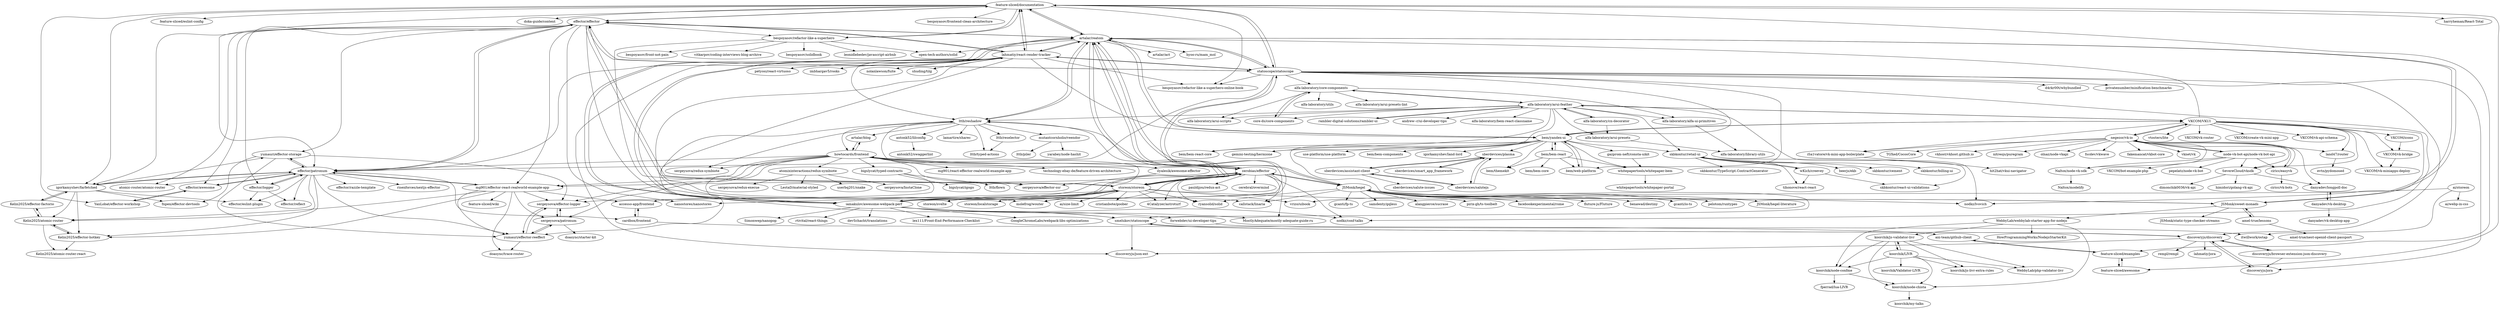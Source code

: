digraph G {
"feature-sliced/documentation" -> "effector/effector"
"feature-sliced/documentation" -> "effector/patronum"
"feature-sliced/documentation" -> "feature-sliced/eslint-config"
"feature-sliced/documentation" -> "bespoyasov/refactor-like-a-superhero"
"feature-sliced/documentation" -> "doka-guide/content" ["e"=1]
"feature-sliced/documentation" -> "feature-sliced/awesome"
"feature-sliced/documentation" -> "bespoyasov/frontend-clean-architecture" ["e"=1]
"feature-sliced/documentation" -> "artalar/reatom"
"feature-sliced/documentation" -> "igorkamyshev/farfetched"
"feature-sliced/documentation" -> "feature-sliced/examples"
"feature-sliced/documentation" -> "bespoyasov/refactor-like-a-superhero-online-book" ["e"=1]
"feature-sliced/documentation" -> "lahmatiy/react-render-tracker"
"feature-sliced/documentation" -> "statoscope/statoscope"
"feature-sliced/documentation" -> "harryheman/React-Total" ["e"=1]
"feature-sliced/documentation" -> "YanLobat/effector-workshop"
"effector/effector" -> "effector/patronum"
"effector/effector" -> "feature-sliced/documentation"
"effector/effector" -> "artalar/reatom"
"effector/effector" -> "igorkamyshev/farfetched"
"effector/effector" -> "effector/awesome"
"effector/effector" -> "lahmatiy/react-render-tracker"
"effector/effector" -> "statoscope/statoscope"
"effector/effector" -> "nanostores/nanostores" ["e"=1]
"effector/effector" -> "effector/logger"
"effector/effector" -> "mg901/effector-react-realworld-example-app"
"effector/effector" -> "atomic-router/atomic-router"
"effector/effector" -> "storeon/storeon"
"effector/effector" -> "molefrog/wouter" ["e"=1]
"effector/effector" -> "yumauri/effector-storage"
"effector/effector" -> "bespoyasov/refactor-like-a-superhero"
"lttb/reshadow" -> "mutantcornholio/veendor"
"lttb/reshadow" -> "lttb/reselector"
"lttb/reshadow" -> "lamartire/sharec" ["e"=1]
"lttb/reshadow" -> "artalar/reatom"
"lttb/reshadow" -> "lttb/typed-actions"
"lttb/reshadow" -> "antonk52/lilconfig"
"lttb/reshadow" -> "sergeysova/redux-symbiote"
"lttb/reshadow" -> "artalar/blog"
"lttb/reshadow" -> "howtocards/frontend"
"lttb/reshadow" -> "ilyalesik/awesome-effector"
"negezor/vk-io" -> "node-vk-bot-api/node-vk-bot-api"
"negezor/vk-io" -> "ciricc/easyvk"
"negezor/vk-io" -> "VKCOM/VKUI"
"negezor/vk-io" -> "nitreojs/puregram"
"negezor/vk-io" -> "Naltox/node-vk-sdk"
"negezor/vk-io" -> "olnaz/node-vkapi" ["e"=1]
"negezor/vk-io" -> "fscdev/vkwave" ["e"=1]
"negezor/vk-io" -> "iSa1vatore/vk-mini-app-boilerplate"
"negezor/vk-io" -> "danyadev/longpoll-doc"
"negezor/vk-io" -> "fakemancat/vkbot-core"
"negezor/vk-io" -> "vknet/vk" ["e"=1]
"negezor/vk-io" -> "TGXed/CocosCore"
"negezor/vk-io" -> "vkhost/vkhost.github.io"
"negezor/vk-io" -> "land47/router"
"negezor/vk-io" -> "SevereCloud/vksdk"
"storeon/storeon" -> "artalar/reatom"
"storeon/storeon" -> "zerobias/effector"
"storeon/storeon" -> "molefrog/wouter" ["e"=1]
"storeon/storeon" -> "iamakulov/awesome-webpack-perf"
"storeon/storeon" -> "ai/size-limit" ["e"=1]
"storeon/storeon" -> "cristianbote/goober" ["e"=1]
"storeon/storeon" -> "lttb/reshadow"
"storeon/storeon" -> "vrizo/uibook"
"storeon/storeon" -> "nanostores/nanostores" ["e"=1]
"storeon/storeon" -> "ryansolid/solid" ["e"=1]
"storeon/storeon" -> "storeon/svelte"
"storeon/storeon" -> "4Catalyzer/astroturf" ["e"=1]
"storeon/storeon" -> "effector/effector"
"storeon/storeon" -> "nodkz/lvovich" ["e"=1]
"storeon/storeon" -> "storeon/localstorage"
"zerobias/effector" -> "artalar/reatom"
"zerobias/effector" -> "howtocards/frontend"
"zerobias/effector" -> "storeon/storeon"
"zerobias/effector" -> "mg901/effector-react-realworld-example-app"
"zerobias/effector" -> "MostlyAdequate/mostly-adequate-guide-ru" ["e"=1]
"zerobias/effector" -> "JSMonk/hegel"
"zerobias/effector" -> "molefrog/wouter" ["e"=1]
"zerobias/effector" -> "lttb/reshadow"
"zerobias/effector" -> "ryansolid/solid" ["e"=1]
"zerobias/effector" -> "callstack/linaria" ["e"=1]
"zerobias/effector" -> "pauldijou/redux-act" ["e"=1]
"zerobias/effector" -> "nodkz/conf-talks" ["e"=1]
"zerobias/effector" -> "iamakulov/awesome-webpack-perf"
"zerobias/effector" -> "4Catalyzer/astroturf" ["e"=1]
"zerobias/effector" -> "cerebral/overmind" ["e"=1]
"bespoyasov/refactor-like-a-superhero" -> "feature-sliced/documentation"
"bespoyasov/refactor-like-a-superhero" -> "open-tech-authors/solid" ["e"=1]
"bespoyasov/refactor-like-a-superhero" -> "bespoyasov/solidbook"
"bespoyasov/refactor-like-a-superhero" -> "leonidlebedev/javascript-airbnb" ["e"=1]
"bespoyasov/refactor-like-a-superhero" -> "bespoyasov/front-not-pain" ["e"=1]
"bespoyasov/refactor-like-a-superhero" -> "vitkarpov/coding-interviews-blog-archive" ["e"=1]
"bespoyasov/refactor-like-a-superhero" -> "sergeysova/effector-ssr"
"bigslycat/typed-contracts" -> "bigslycat/igogo"
"bigslycat/typed-contracts" -> "lttb/flown" ["e"=1]
"bigslycat/typed-contracts" -> "sergeysova/effector-logger"
"JSMonk/hegel" -> "artalar/reatom"
"JSMonk/hegel" -> "JSMonk/sweet-monads"
"JSMonk/hegel" -> "zerobias/effector"
"JSMonk/hegel" -> "facebookexperimental/rome" ["e"=1]
"JSMonk/hegel" -> "ryansolid/solid" ["e"=1]
"JSMonk/hegel" -> "fluture-js/Fluture" ["e"=1]
"JSMonk/hegel" -> "benawad/destiny" ["e"=1]
"JSMonk/hegel" -> "gcanti/io-ts" ["e"=1]
"JSMonk/hegel" -> "pelotom/runtypes" ["e"=1]
"JSMonk/hegel" -> "JSMonk/hegel-literature"
"JSMonk/hegel" -> "gcanti/fp-ts" ["e"=1]
"JSMonk/hegel" -> "samdenty/gqless" ["e"=1]
"JSMonk/hegel" -> "alangpierce/sucrase" ["e"=1]
"JSMonk/hegel" -> "pirix-gh/ts-toolbelt" ["e"=1]
"JSMonk/hegel" -> "callstack/linaria" ["e"=1]
"VKCOM/VKUI" -> "VKCOM/icons"
"VKCOM/VKUI" -> "iSa1vatore/vk-mini-app-boilerplate"
"VKCOM/VKUI" -> "bem/yandex-ui"
"VKCOM/VKUI" -> "negezor/vk-io"
"VKCOM/VKUI" -> "VKCOM/vk-bridge"
"VKCOM/VKUI" -> "land47/router"
"VKCOM/VKUI" -> "alfa-laboratory/arui-feather"
"VKCOM/VKUI" -> "VKCOM/create-vk-mini-app"
"VKCOM/VKUI" -> "VKCOM/vk-miniapps-deploy"
"VKCOM/VKUI" -> "VKCOM/vk-api-schema" ["e"=1]
"VKCOM/VKUI" -> "SevereCloud/vksdk"
"VKCOM/VKUI" -> "artalar/reatom"
"VKCOM/VKUI" -> "vtosters/lite" ["e"=1]
"VKCOM/VKUI" -> "VKCOM/vk-router"
"VKCOM/VKUI" -> "nodkz/lvovich" ["e"=1]
"VKCOM/icons" -> "VKCOM/vk-bridge"
"danyadev/vk-desktop" -> "danyadev/longpoll-doc"
"danyadev/vk-desktop" -> "danyadev/vk-desktop-app"
"alfa-laboratory/cn-decorator" -> "alfa-laboratory/arui-presets"
"alfa-laboratory/cn-decorator" -> "alfa-laboratory/arui-feather"
"amel-true/lessons" -> "JSMonk/sweet-monads"
"amel-true/lessons" -> "amel-true/nest-openid-client-passport"
"ciricc/easyvk" -> "negezor/vk-io"
"ciricc/easyvk" -> "ciricc/vk-bots"
"skbkontur/retail-ui" -> "wKich/creevey"
"skbkontur/retail-ui" -> "tihonove/react-react"
"skbkontur/retail-ui" -> "beerjs/ekb"
"skbkontur/retail-ui" -> "skbkontur/cement"
"skbkontur/retail-ui" -> "skbkontur/billing-ui"
"skbkontur/retail-ui" -> "skbkontur/TypeScript.ContractGenerator"
"skbkontur/retail-ui" -> "skbkontur/react-ui-validations"
"discoveryjs/discovery" -> "discoveryjs/browser-extension-json-discovery"
"discoveryjs/discovery" -> "discoveryjs/jora"
"discoveryjs/discovery" -> "lahmatiy/jora"
"discoveryjs/discovery" -> "discoveryjs/json-ext"
"discoveryjs/discovery" -> "rempl/rempl" ["e"=1]
"discoveryjs/discovery" -> "smelukov/statoscope"
"lahmatiy/react-render-tracker" -> "statoscope/statoscope"
"lahmatiy/react-render-tracker" -> "artalar/reatom"
"lahmatiy/react-render-tracker" -> "iamakulov/awesome-webpack-perf"
"lahmatiy/react-render-tracker" -> "petyosi/react-virtuoso" ["e"=1]
"lahmatiy/react-render-tracker" -> "effector/effector"
"lahmatiy/react-render-tracker" -> "smelukov/statoscope"
"lahmatiy/react-render-tracker" -> "callstack/linaria" ["e"=1]
"lahmatiy/react-render-tracker" -> "imbhargav5/rooks" ["e"=1]
"lahmatiy/react-render-tracker" -> "bespoyasov/refactor-like-a-superhero-online-book" ["e"=1]
"lahmatiy/react-render-tracker" -> "nolanlawson/fuite" ["e"=1]
"lahmatiy/react-render-tracker" -> "feature-sliced/documentation"
"lahmatiy/react-render-tracker" -> "bem/yandex-ui"
"lahmatiy/react-render-tracker" -> "discoveryjs/json-ext"
"lahmatiy/react-render-tracker" -> "shuding/tilg" ["e"=1]
"lahmatiy/react-render-tracker" -> "lttb/reshadow"
"land47/router" -> "evtn/pydomosed"
"SevereCloud/vksdk" -> "himidori/golang-vk-api"
"SevereCloud/vksdk" -> "danyadev/longpoll-doc"
"SevereCloud/vksdk" -> "dimonchik0036/vk-api"
"bem/web-platform" -> "bem/yandex-ui"
"bem/yandex-ui" -> "bem/bem-react"
"bem/yandex-ui" -> "bem/web-platform"
"bem/yandex-ui" -> "bem/bem-react-core" ["e"=1]
"bem/yandex-ui" -> "whitepapertools/whitepaper-bem"
"bem/yandex-ui" -> "use-platform/use-platform"
"bem/yandex-ui" -> "gazprom-neft/consta-uikit"
"bem/yandex-ui" -> "bem/bem-components" ["e"=1]
"bem/yandex-ui" -> "smelukov/statoscope"
"bem/yandex-ui" -> "VKCOM/VKUI"
"bem/yandex-ui" -> "skbkontur/retail-ui"
"bem/yandex-ui" -> "igorkamyshev/land-lord"
"bem/yandex-ui" -> "artalar/reatom"
"bem/yandex-ui" -> "bem/themekit"
"bem/yandex-ui" -> "gemini-testing/hermione" ["e"=1]
"bem/yandex-ui" -> "sberdevices/plasma"
"alfa-laboratory/arui-feather" -> "alfa-laboratory/cn-decorator"
"alfa-laboratory/arui-feather" -> "alfa-laboratory/core-components"
"alfa-laboratory/arui-feather" -> "alfa-laboratory/arui-presets"
"alfa-laboratory/arui-feather" -> "rambler-digital-solutions/rambler-ui"
"alfa-laboratory/arui-feather" -> "alfa-laboratory/arui-scripts"
"alfa-laboratory/arui-feather" -> "bem/bem-react-core" ["e"=1]
"alfa-laboratory/arui-feather" -> "alfa-laboratory/alfa-ui-primitives"
"alfa-laboratory/arui-feather" -> "lttb/reshadow"
"alfa-laboratory/arui-feather" -> "andrew--r/ui-developer-tips" ["e"=1]
"alfa-laboratory/arui-feather" -> "VKCOM/VKUI"
"alfa-laboratory/arui-feather" -> "gemini-testing/hermione" ["e"=1]
"alfa-laboratory/arui-feather" -> "nodkz/lvovich" ["e"=1]
"alfa-laboratory/arui-feather" -> "alfa-laboratory/bem-react-classname"
"alfa-laboratory/arui-feather" -> "core-ds/core-components"
"alfa-laboratory/arui-feather" -> "skbkontur/retail-ui"
"howtocards/frontend" -> "sergeysova/effector-logger"
"howtocards/frontend" -> "ilyalesik/awesome-effector"
"howtocards/frontend" -> "atomixinteractions/redux-symbiote"
"howtocards/frontend" -> "sergeysova/patronum"
"howtocards/frontend" -> "accesso-app/frontend"
"howtocards/frontend" -> "artalar/blog"
"howtocards/frontend" -> "zerobias/effector"
"howtocards/frontend" -> "sergeysova/effector-ssr"
"howtocards/frontend" -> "yumauri/effector-reeffect"
"howtocards/frontend" -> "effector/patronum"
"howtocards/frontend" -> "mg901/effector-react-realworld-example-app"
"howtocards/frontend" -> "bigslycat/typed-contracts"
"howtocards/frontend" -> "mg901/react-effector-realworld-example-app"
"howtocards/frontend" -> "sergeysova/redux-symbiote"
"howtocards/frontend" -> "technology-ebay-de/feature-driven-architecture"
"gazprom-neft/consta-uikit" -> "whitepapertools/whitepaper-bem"
"koorchik/LIVR" -> "koorchik/js-validator-livr"
"koorchik/LIVR" -> "koorchik/node-confme"
"koorchik/LIVR" -> "WebbyLab/php-validator-livr"
"koorchik/LIVR" -> "koorchik/Validator-LIVR"
"koorchik/LIVR" -> "koorchik/node-chista"
"koorchik/LIVR" -> "koorchik/js-livr-extra-rules"
"rambler-digital-solutions/rambler-ui" -> "alfa-laboratory/arui-feather"
"forwebdev/ui-developer-tips" -> "itwillwork/ostap"
"cardbox/frontend" -> "accesso-app/frontend"
"cardbox/frontend" -> "ani-team/github-client"
"effector/patronum" -> "igorkamyshev/farfetched"
"effector/patronum" -> "effector/logger"
"effector/patronum" -> "yumauri/effector-storage"
"effector/patronum" -> "effector/eslint-plugin"
"effector/patronum" -> "effector/reflect"
"effector/patronum" -> "effector/razzle-template"
"effector/patronum" -> "effector/awesome"
"effector/patronum" -> "atomic-router/atomic-router"
"effector/patronum" -> "cardbox/frontend"
"effector/patronum" -> "mg901/effector-react-realworld-example-app"
"effector/patronum" -> "effector/effector"
"effector/patronum" -> "Kelin2025/atomic-router"
"effector/patronum" -> "Kelin2025/effector-hotkey"
"effector/patronum" -> "risenforces/nextjs-effector"
"effector/patronum" -> "yumauri/effector-reeffect"
"danyadev/longpoll-doc" -> "danyadev/vk-desktop"
"artalar/reatom" -> "zerobias/effector"
"artalar/reatom" -> "effector/effector"
"artalar/reatom" -> "lttb/reshadow"
"artalar/reatom" -> "statoscope/statoscope"
"artalar/reatom" -> "JSMonk/sweet-monads"
"artalar/reatom" -> "storeon/storeon"
"artalar/reatom" -> "lahmatiy/react-render-tracker"
"artalar/reatom" -> "iamakulov/awesome-webpack-perf"
"artalar/reatom" -> "JSMonk/hegel"
"artalar/reatom" -> "effector/patronum"
"artalar/reatom" -> "hyoo-ru/mam_mol"
"artalar/reatom" -> "bem/yandex-ui"
"artalar/reatom" -> "feature-sliced/documentation"
"artalar/reatom" -> "open-tech-authors/solid" ["e"=1]
"artalar/reatom" -> "artalar/act"
"ani-team/github-client" -> "feature-sliced/examples"
"iamakulov/awesome-webpack-perf" -> "GoogleChromeLabs/webpack-libs-optimizations" ["e"=1]
"iamakulov/awesome-webpack-perf" -> "artalar/reatom"
"iamakulov/awesome-webpack-perf" -> "lahmatiy/react-render-tracker"
"iamakulov/awesome-webpack-perf" -> "statoscope/statoscope"
"iamakulov/awesome-webpack-perf" -> "lttb/reshadow"
"iamakulov/awesome-webpack-perf" -> "storeon/storeon"
"iamakulov/awesome-webpack-perf" -> "zerobias/effector"
"iamakulov/awesome-webpack-perf" -> "MostlyAdequate/mostly-adequate-guide-ru" ["e"=1]
"iamakulov/awesome-webpack-perf" -> "smelukov/statoscope"
"iamakulov/awesome-webpack-perf" -> "forwebdev/ui-developer-tips"
"iamakulov/awesome-webpack-perf" -> "Simonwep/nanopop" ["e"=1]
"iamakulov/awesome-webpack-perf" -> "rtivital/react-things" ["e"=1]
"iamakulov/awesome-webpack-perf" -> "nodkz/conf-talks" ["e"=1]
"iamakulov/awesome-webpack-perf" -> "devSchacht/translations" ["e"=1]
"iamakulov/awesome-webpack-perf" -> "lex111/Front-End-Performance-Checklist" ["e"=1]
"JSMonk/sweet-monads" -> "artalar/reatom"
"JSMonk/sweet-monads" -> "JSMonk/hegel"
"JSMonk/sweet-monads" -> "amel-true/lessons"
"JSMonk/sweet-monads" -> "WebbyLab/webbylab-starter-app-for-nodejs"
"JSMonk/sweet-monads" -> "JSMonk/static-type-checker-streams"
"koorchik/js-validator-livr" -> "koorchik/LIVR"
"koorchik/js-validator-livr" -> "koorchik/node-confme"
"koorchik/js-validator-livr" -> "koorchik/node-chista"
"koorchik/js-validator-livr" -> "WebbyLab/php-validator-livr"
"koorchik/js-validator-livr" -> "koorchik/js-livr-extra-rules"
"sberdevices/smart_app_framework" -> "sberdevices/plasma"
"feature-sliced/awesome" -> "feature-sliced/examples"
"sberdevices/assistant-client" -> "sberdevices/plasma"
"sberdevices/assistant-client" -> "sberdevices/salutejs"
"sberdevices/assistant-client" -> "sberdevices/salute-issues"
"sberdevices/salutejs" -> "sberdevices/assistant-client"
"sberdevices/salutejs" -> "sberdevices/plasma"
"alfa-laboratory/core-components" -> "core-ds/core-components"
"alfa-laboratory/core-components" -> "alfa-laboratory/utils"
"alfa-laboratory/core-components" -> "alfa-laboratory/arui-presets-lint"
"alfa-laboratory/core-components" -> "alfa-laboratory/arui-scripts"
"alfa-laboratory/core-components" -> "alfa-laboratory/arui-feather"
"alfa-laboratory/core-components" -> "alfa-laboratory/alfa-ui-primitives"
"statoscope/statoscope" -> "artalar/reatom"
"statoscope/statoscope" -> "lahmatiy/react-render-tracker"
"statoscope/statoscope" -> "discoveryjs/discovery"
"statoscope/statoscope" -> "iamakulov/awesome-webpack-perf"
"statoscope/statoscope" -> "effector/effector"
"statoscope/statoscope" -> "effector/patronum"
"statoscope/statoscope" -> "discoveryjs/jora"
"statoscope/statoscope" -> "d4rkr00t/whybundled" ["e"=1]
"statoscope/statoscope" -> "privatenumber/minification-benchmarks" ["e"=1]
"statoscope/statoscope" -> "feature-sliced/documentation"
"statoscope/statoscope" -> "bespoyasov/refactor-like-a-superhero-online-book" ["e"=1]
"statoscope/statoscope" -> "alfa-laboratory/core-components"
"statoscope/statoscope" -> "bem/yandex-ui"
"statoscope/statoscope" -> "nodkz/conf-talks" ["e"=1]
"statoscope/statoscope" -> "bem/web-platform"
"iSa1vatore/vk-mini-app-boilerplate" -> "hit2hat/vkui-navigator"
"koorchik/node-chista" -> "koorchik/my-talks"
"sberdevices/plasma" -> "sberdevices/assistant-client"
"sberdevices/plasma" -> "sberdevices/salutejs"
"sberdevices/plasma" -> "sberdevices/smart_app_framework"
"node-vk-bot-api/node-vk-bot-api" -> "negezor/vk-io"
"node-vk-bot-api/node-vk-bot-api" -> "ciricc/easyvk"
"node-vk-bot-api/node-vk-bot-api" -> "VKCOM/bot-example-php" ["e"=1]
"node-vk-bot-api/node-vk-bot-api" -> "Naltox/node-vk-sdk"
"node-vk-bot-api/node-vk-bot-api" -> "SevereCloud/vksdk"
"node-vk-bot-api/node-vk-bot-api" -> "pepelatz/node-vk-bot"
"smelukov/statoscope" -> "discoveryjs/json-ext"
"smelukov/statoscope" -> "discoveryjs/discovery"
"artalar/blog" -> "howtocards/frontend"
"feature-sliced/examples" -> "ani-team/github-client"
"feature-sliced/examples" -> "feature-sliced/awesome"
"WebbyLab/webbylab-starter-app-for-nodejs" -> "koorchik/node-chista"
"WebbyLab/webbylab-starter-app-for-nodejs" -> "koorchik/node-confme"
"WebbyLab/webbylab-starter-app-for-nodejs" -> "koorchik/js-validator-livr"
"WebbyLab/webbylab-starter-app-for-nodejs" -> "HowProgrammingWorks/NodejsStarterKit" ["e"=1]
"atomixinteractions/redux-symbiote" -> "sergeysova/InstaClone"
"atomixinteractions/redux-symbiote" -> "sergeysova/redux-execue"
"atomixinteractions/redux-symbiote" -> "LestaD/material-styled"
"atomixinteractions/redux-symbiote" -> "userbq201/snake"
"core-ds/core-components" -> "alfa-laboratory/core-components"
"ai/storeon" -> "vrizo/uibook"
"ai/storeon" -> "ai/webp-in-css" ["e"=1]
"ai/storeon" -> "itwillwork/ostap"
"koorchik/node-confme" -> "fperrad/lua-LIVR"
"koorchik/node-confme" -> "koorchik/node-chista"
"Naltox/node-vk-sdk" -> "Naltox/modelify" ["e"=1]
"lttb/reselector" -> "lttb/typed-actions"
"mg901/effector-react-realworld-example-app" -> "yumauri/effector-reeffect"
"mg901/effector-react-realworld-example-app" -> "Kelin2025/atomic-router"
"mg901/effector-react-realworld-example-app" -> "doasync/trace-router"
"mg901/effector-react-realworld-example-app" -> "sergeysova/patronum"
"mg901/effector-react-realworld-example-app" -> "feature-sliced/wiki"
"mg901/effector-react-realworld-example-app" -> "effector/patronum"
"mg901/effector-react-realworld-example-app" -> "sergeysova/effector-logger"
"mg901/effector-react-realworld-example-app" -> "accesso-app/frontend"
"mg901/effector-react-realworld-example-app" -> "Kelin2025/effector-hotkey"
"bem/bem-react" -> "bem/yandex-ui"
"bem/bem-react" -> "bem/themekit"
"bem/bem-react" -> "bem/web-platform"
"bem/bem-react" -> "whitepapertools/whitepaper-bem"
"bem/bem-react" -> "bem/bem-core" ["e"=1]
"alfa-laboratory/alfa-ui-primitives" -> "alfa-laboratory/library-utils"
"effector/awesome" -> "YanLobat/effector-workshop"
"effector/awesome" -> "effector/patronum"
"VKCOM/vk-bridge" -> "VKCOM/vk-miniapps-deploy"
"YanLobat/effector-workshop" -> "effector/awesome"
"antonk52/lilconfig" -> "antonk52/swaggerlint"
"wKich/creevey" -> "skbkontur/retail-ui"
"wKich/creevey" -> "tihonove/react-react"
"wKich/creevey" -> "skbkontur/react-ui-validations"
"igorkamyshev/farfetched" -> "Kelin2025/effector-factorio"
"igorkamyshev/farfetched" -> "effector/patronum"
"igorkamyshev/farfetched" -> "Kelin2025/atomic-router"
"igorkamyshev/farfetched" -> "fnpen/effector-devtools"
"igorkamyshev/farfetched" -> "yumauri/effector-storage"
"igorkamyshev/farfetched" -> "effector/eslint-plugin"
"igorkamyshev/farfetched" -> "Kelin2025/effector-hotkey"
"alfa-laboratory/arui-presets" -> "alfa-laboratory/library-utils"
"discoveryjs/browser-extension-json-discovery" -> "discoveryjs/discovery"
"discoveryjs/browser-extension-json-discovery" -> "discoveryjs/jora"
"ilyalesik/awesome-effector" -> "sergeysova/effector-ssr"
"accesso-app/frontend" -> "cardbox/frontend"
"effector/logger" -> "effector/patronum"
"effector/logger" -> "effector/reflect"
"effector/logger" -> "effector/eslint-plugin"
"sergeysova/effector-logger" -> "sergeysova/patronum"
"sergeysova/effector-logger" -> "yumauri/effector-reeffect"
"sergeysova/patronum" -> "sergeysova/effector-logger"
"sergeysova/patronum" -> "yumauri/effector-reeffect"
"sergeysova/patronum" -> "doasync/starter-kit"
"yumauri/effector-storage" -> "effector/patronum"
"yumauri/effector-storage" -> "yumauri/effector-reeffect"
"yumauri/effector-storage" -> "fnpen/effector-devtools"
"yumauri/effector-storage" -> "sergeysova/effector-logger"
"discoveryjs/jora" -> "discoveryjs/discovery"
"Kelin2025/effector-factorio" -> "Kelin2025/atomic-router"
"Kelin2025/effector-factorio" -> "igorkamyshev/farfetched"
"whitepapertools/whitepaper-bem" -> "whitepapertools/whitepaper-portal"
"Kelin2025/atomic-router" -> "Kelin2025/atomic-router-react"
"Kelin2025/atomic-router" -> "Kelin2025/effector-hotkey"
"Kelin2025/atomic-router" -> "Kelin2025/effector-factorio"
"Kelin2025/effector-hotkey" -> "Kelin2025/atomic-router-react"
"Kelin2025/effector-hotkey" -> "Kelin2025/atomic-router"
"yumauri/effector-reeffect" -> "sergeysova/patronum"
"yumauri/effector-reeffect" -> "sergeysova/effector-logger"
"yumauri/effector-reeffect" -> "doasync/trace-router"
"mutantcornholio/veendor" -> "yarabey/node-hashit"
"mutantcornholio/veendor" -> "lttb/piler"
"feature-sliced/documentation" ["l"="6.992,-22.79"]
"effector/effector" ["l"="7.007,-22.766"]
"effector/patronum" ["l"="6.966,-22.755"]
"feature-sliced/eslint-config" ["l"="6.968,-22.821"]
"bespoyasov/refactor-like-a-superhero" ["l"="6.984,-22.743"]
"doka-guide/content" ["l"="6.963,-24.017"]
"feature-sliced/awesome" ["l"="6.942,-22.812"]
"bespoyasov/frontend-clean-architecture" ["l"="27.507,-35.964"]
"artalar/reatom" ["l"="7.06,-22.771"]
"igorkamyshev/farfetched" ["l"="6.95,-22.751"]
"feature-sliced/examples" ["l"="6.928,-22.8"]
"bespoyasov/refactor-like-a-superhero-online-book" ["l"="6.884,-24.102"]
"lahmatiy/react-render-tracker" ["l"="7.037,-22.796"]
"statoscope/statoscope" ["l"="7.029,-22.816"]
"harryheman/React-Total" ["l"="6.997,-24.054"]
"YanLobat/effector-workshop" ["l"="6.962,-22.802"]
"effector/awesome" ["l"="6.965,-22.782"]
"nanostores/nanostores" ["l"="29.25,-27.242"]
"effector/logger" ["l"="6.95,-22.771"]
"mg901/effector-react-realworld-example-app" ["l"="6.97,-22.717"]
"atomic-router/atomic-router" ["l"="6.977,-22.77"]
"storeon/storeon" ["l"="7.087,-22.751"]
"molefrog/wouter" ["l"="25.987,-25.883"]
"yumauri/effector-storage" ["l"="6.964,-22.732"]
"lttb/reshadow" ["l"="7.065,-22.726"]
"mutantcornholio/veendor" ["l"="7.084,-22.671"]
"lttb/reselector" ["l"="7.061,-22.697"]
"lamartire/sharec" ["l"="6.636,-23.922"]
"lttb/typed-actions" ["l"="7.069,-22.686"]
"antonk52/lilconfig" ["l"="7.061,-22.659"]
"sergeysova/redux-symbiote" ["l"="7.04,-22.685"]
"artalar/blog" ["l"="7.021,-22.681"]
"howtocards/frontend" ["l"="6.997,-22.693"]
"ilyalesik/awesome-effector" ["l"="7.023,-22.703"]
"negezor/vk-io" ["l"="7.103,-23.005"]
"node-vk-bot-api/node-vk-bot-api" ["l"="7.104,-23.037"]
"ciricc/easyvk" ["l"="7.127,-23.035"]
"VKCOM/VKUI" ["l"="7.1,-22.927"]
"nitreojs/puregram" ["l"="7.063,-23.036"]
"Naltox/node-vk-sdk" ["l"="7.087,-23.031"]
"olnaz/node-vkapi" ["l"="25.243,-35.222"]
"fscdev/vkwave" ["l"="-31.174,-19.288"]
"iSa1vatore/vk-mini-app-boilerplate" ["l"="7.118,-22.977"]
"danyadev/longpoll-doc" ["l"="7.079,-23.053"]
"fakemancat/vkbot-core" ["l"="7.13,-23.01"]
"vknet/vk" ["l"="-31.335,-19.154"]
"TGXed/CocosCore" ["l"="7.084,-22.994"]
"vkhost/vkhost.github.io" ["l"="7.143,-23.019"]
"land47/router" ["l"="7.091,-22.972"]
"SevereCloud/vksdk" ["l"="7.072,-23.009"]
"zerobias/effector" ["l"="7.043,-22.73"]
"iamakulov/awesome-webpack-perf" ["l"="7.075,-22.786"]
"ai/size-limit" ["l"="26.02,-26.089"]
"cristianbote/goober" ["l"="25.916,-25.851"]
"vrizo/uibook" ["l"="7.178,-22.735"]
"ryansolid/solid" ["l"="26.026,-25.944"]
"storeon/svelte" ["l"="7.124,-22.737"]
"4Catalyzer/astroturf" ["l"="25.905,-25.924"]
"nodkz/lvovich" ["l"="6.751,-23.924"]
"storeon/localstorage" ["l"="7.131,-22.753"]
"MostlyAdequate/mostly-adequate-guide-ru" ["l"="6.897,-23.971"]
"JSMonk/hegel" ["l"="7.097,-22.707"]
"callstack/linaria" ["l"="25.964,-26.033"]
"pauldijou/redux-act" ["l"="25.501,-26.669"]
"nodkz/conf-talks" ["l"="6.878,-23.978"]
"cerebral/overmind" ["l"="25.659,-26.018"]
"open-tech-authors/solid" ["l"="6.913,-24.023"]
"bespoyasov/solidbook" ["l"="6.926,-22.712"]
"leonidlebedev/javascript-airbnb" ["l"="6.936,-24.021"]
"bespoyasov/front-not-pain" ["l"="7.021,-23.95"]
"vitkarpov/coding-interviews-blog-archive" ["l"="6.81,-24.159"]
"sergeysova/effector-ssr" ["l"="6.998,-22.713"]
"bigslycat/typed-contracts" ["l"="6.965,-22.66"]
"bigslycat/igogo" ["l"="6.945,-22.639"]
"lttb/flown" ["l"="29.407,-28.296"]
"sergeysova/effector-logger" ["l"="6.972,-22.692"]
"JSMonk/sweet-monads" ["l"="7.131,-22.698"]
"facebookexperimental/rome" ["l"="26.039,-25.97"]
"fluture-js/Fluture" ["l"="27.707,-28.649"]
"benawad/destiny" ["l"="26.097,-25.919"]
"gcanti/io-ts" ["l"="28.86,-27.09"]
"pelotom/runtypes" ["l"="28.858,-27.066"]
"JSMonk/hegel-literature" ["l"="7.116,-22.668"]
"gcanti/fp-ts" ["l"="28.903,-27.102"]
"samdenty/gqless" ["l"="25.858,-25.92"]
"alangpierce/sucrase" ["l"="26.16,-25.913"]
"pirix-gh/ts-toolbelt" ["l"="28.812,-27.005"]
"VKCOM/icons" ["l"="7.131,-22.955"]
"bem/yandex-ui" ["l"="7.079,-22.865"]
"VKCOM/vk-bridge" ["l"="7.112,-22.95"]
"alfa-laboratory/arui-feather" ["l"="7.14,-22.861"]
"VKCOM/create-vk-mini-app" ["l"="7.084,-22.951"]
"VKCOM/vk-miniapps-deploy" ["l"="7.126,-22.936"]
"VKCOM/vk-api-schema" ["l"="48.418,-2.831"]
"vtosters/lite" ["l"="-32.614,-21.22"]
"VKCOM/vk-router" ["l"="7.071,-22.941"]
"danyadev/vk-desktop" ["l"="7.071,-23.083"]
"danyadev/vk-desktop-app" ["l"="7.065,-23.109"]
"alfa-laboratory/cn-decorator" ["l"="7.156,-22.883"]
"alfa-laboratory/arui-presets" ["l"="7.171,-22.874"]
"amel-true/lessons" ["l"="7.158,-22.672"]
"amel-true/nest-openid-client-passport" ["l"="7.178,-22.656"]
"ciricc/vk-bots" ["l"="7.143,-23.052"]
"skbkontur/retail-ui" ["l"="7.202,-22.883"]
"wKich/creevey" ["l"="7.243,-22.887"]
"tihonove/react-react" ["l"="7.225,-22.894"]
"beerjs/ekb" ["l"="7.214,-22.913"]
"skbkontur/cement" ["l"="7.237,-22.913"]
"skbkontur/billing-ui" ["l"="7.218,-22.867"]
"skbkontur/TypeScript.ContractGenerator" ["l"="7.235,-22.864"]
"skbkontur/react-ui-validations" ["l"="7.225,-22.882"]
"discoveryjs/discovery" ["l"="7.001,-22.862"]
"discoveryjs/browser-extension-json-discovery" ["l"="6.969,-22.878"]
"discoveryjs/jora" ["l"="6.982,-22.853"]
"lahmatiy/jora" ["l"="6.992,-22.89"]
"discoveryjs/json-ext" ["l"="7.009,-22.839"]
"rempl/rempl" ["l"="6.473,-22.989"]
"smelukov/statoscope" ["l"="7.036,-22.843"]
"petyosi/react-virtuoso" ["l"="25.858,-26.001"]
"imbhargav5/rooks" ["l"="25.833,-25.92"]
"nolanlawson/fuite" ["l"="29.222,-27.001"]
"shuding/tilg" ["l"="29.317,-27.132"]
"evtn/pydomosed" ["l"="7.071,-22.978"]
"himidori/golang-vk-api" ["l"="7.037,-23.025"]
"dimonchik0036/vk-api" ["l"="7.047,-23.008"]
"bem/web-platform" ["l"="7.056,-22.856"]
"bem/bem-react" ["l"="7.06,-22.883"]
"bem/bem-react-core" ["l"="6.405,-22.738"]
"whitepapertools/whitepaper-bem" ["l"="7.044,-22.902"]
"use-platform/use-platform" ["l"="7.104,-22.883"]
"gazprom-neft/consta-uikit" ["l"="7.061,-22.909"]
"bem/bem-components" ["l"="6.424,-22.77"]
"igorkamyshev/land-lord" ["l"="7.087,-22.891"]
"bem/themekit" ["l"="7.043,-22.88"]
"gemini-testing/hermione" ["l"="6.38,-22.751"]
"sberdevices/plasma" ["l"="7.151,-22.918"]
"alfa-laboratory/core-components" ["l"="7.118,-22.839"]
"rambler-digital-solutions/rambler-ui" ["l"="7.178,-22.843"]
"alfa-laboratory/arui-scripts" ["l"="7.139,-22.839"]
"alfa-laboratory/alfa-ui-primitives" ["l"="7.155,-22.844"]
"andrew--r/ui-developer-tips" ["l"="6.773,-23.924"]
"alfa-laboratory/bem-react-classname" ["l"="7.164,-22.861"]
"core-ds/core-components" ["l"="7.118,-22.858"]
"atomixinteractions/redux-symbiote" ["l"="6.977,-22.623"]
"sergeysova/patronum" ["l"="6.961,-22.684"]
"accesso-app/frontend" ["l"="6.945,-22.712"]
"yumauri/effector-reeffect" ["l"="6.964,-22.705"]
"mg901/react-effector-realworld-example-app" ["l"="6.989,-22.669"]
"technology-ebay-de/feature-driven-architecture" ["l"="6.998,-22.656"]
"koorchik/LIVR" ["l"="7.233,-22.568"]
"koorchik/js-validator-livr" ["l"="7.21,-22.577"]
"koorchik/node-confme" ["l"="7.226,-22.592"]
"WebbyLab/php-validator-livr" ["l"="7.222,-22.549"]
"koorchik/Validator-LIVR" ["l"="7.253,-22.553"]
"koorchik/node-chista" ["l"="7.214,-22.597"]
"koorchik/js-livr-extra-rules" ["l"="7.211,-22.559"]
"forwebdev/ui-developer-tips" ["l"="7.164,-22.776"]
"itwillwork/ostap" ["l"="7.214,-22.761"]
"cardbox/frontend" ["l"="6.92,-22.737"]
"ani-team/github-client" ["l"="6.904,-22.781"]
"effector/eslint-plugin" ["l"="6.934,-22.76"]
"effector/reflect" ["l"="6.925,-22.772"]
"effector/razzle-template" ["l"="6.91,-22.759"]
"Kelin2025/atomic-router" ["l"="6.937,-22.739"]
"Kelin2025/effector-hotkey" ["l"="6.946,-22.73"]
"risenforces/nextjs-effector" ["l"="6.936,-22.782"]
"hyoo-ru/mam_mol" ["l"="7.122,-22.779"]
"artalar/act" ["l"="7.104,-22.801"]
"GoogleChromeLabs/webpack-libs-optimizations" ["l"="25.758,-26.157"]
"Simonwep/nanopop" ["l"="12.889,-34.161"]
"rtivital/react-things" ["l"="6.914,-24.005"]
"devSchacht/translations" ["l"="6.901,-23.995"]
"lex111/Front-End-Performance-Checklist" ["l"="6.937,-23.959"]
"WebbyLab/webbylab-starter-app-for-nodejs" ["l"="7.192,-22.619"]
"JSMonk/static-type-checker-streams" ["l"="7.158,-22.695"]
"sberdevices/smart_app_framework" ["l"="7.159,-22.938"]
"sberdevices/assistant-client" ["l"="7.178,-22.935"]
"sberdevices/salutejs" ["l"="7.172,-22.922"]
"sberdevices/salute-issues" ["l"="7.199,-22.954"]
"alfa-laboratory/utils" ["l"="7.128,-22.822"]
"alfa-laboratory/arui-presets-lint" ["l"="7.142,-22.823"]
"d4rkr00t/whybundled" ["l"="23.405,-33.734"]
"privatenumber/minification-benchmarks" ["l"="26.161,-25.659"]
"hit2hat/vkui-navigator" ["l"="7.144,-22.988"]
"koorchik/my-talks" ["l"="7.235,-22.61"]
"VKCOM/bot-example-php" ["l"="6.002,-23.967"]
"pepelatz/node-vk-bot" ["l"="7.114,-23.063"]
"HowProgrammingWorks/NodejsStarterKit" ["l"="7.104,-24.098"]
"sergeysova/InstaClone" ["l"="6.989,-22.598"]
"sergeysova/redux-execue" ["l"="6.954,-22.612"]
"LestaD/material-styled" ["l"="6.962,-22.602"]
"userbq201/snake" ["l"="6.973,-22.597"]
"ai/storeon" ["l"="7.235,-22.734"]
"ai/webp-in-css" ["l"="12.813,-33.95"]
"fperrad/lua-LIVR" ["l"="7.249,-22.592"]
"Naltox/modelify" ["l"="-31.384,-19.373"]
"doasync/trace-router" ["l"="6.946,-22.693"]
"feature-sliced/wiki" ["l"="6.93,-22.69"]
"bem/bem-core" ["l"="6.427,-22.793"]
"alfa-laboratory/library-utils" ["l"="7.179,-22.859"]
"antonk52/swaggerlint" ["l"="7.063,-22.631"]
"Kelin2025/effector-factorio" ["l"="6.922,-22.749"]
"fnpen/effector-devtools" ["l"="6.936,-22.727"]
"doasync/starter-kit" ["l"="6.94,-22.665"]
"whitepapertools/whitepaper-portal" ["l"="7.025,-22.92"]
"Kelin2025/atomic-router-react" ["l"="6.917,-22.724"]
"yarabey/node-hashit" ["l"="7.085,-22.648"]
"lttb/piler" ["l"="7.096,-22.651"]
}